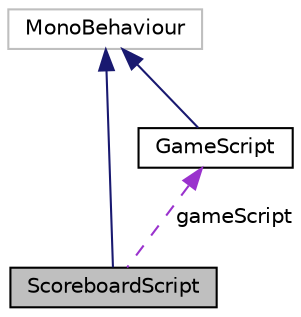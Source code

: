 digraph "ScoreboardScript"
{
 // LATEX_PDF_SIZE
  edge [fontname="Helvetica",fontsize="10",labelfontname="Helvetica",labelfontsize="10"];
  node [fontname="Helvetica",fontsize="10",shape=record];
  Node1 [label="ScoreboardScript",height=0.2,width=0.4,color="black", fillcolor="grey75", style="filled", fontcolor="black",tooltip=" "];
  Node2 -> Node1 [dir="back",color="midnightblue",fontsize="10",style="solid",fontname="Helvetica"];
  Node2 [label="MonoBehaviour",height=0.2,width=0.4,color="grey75", fillcolor="white", style="filled",tooltip=" "];
  Node3 -> Node1 [dir="back",color="darkorchid3",fontsize="10",style="dashed",label=" gameScript" ,fontname="Helvetica"];
  Node3 [label="GameScript",height=0.2,width=0.4,color="black", fillcolor="white", style="filled",URL="$class_game_script.html",tooltip=" "];
  Node2 -> Node3 [dir="back",color="midnightblue",fontsize="10",style="solid",fontname="Helvetica"];
}
